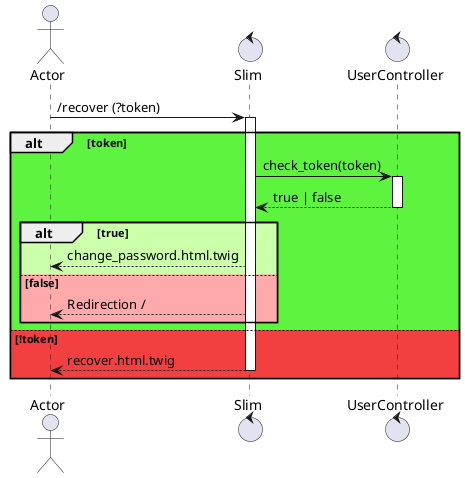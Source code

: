 @startuml GET
actor Actor as a
control Slim as s
control UserController as uc

a -> s : /recover (?token)
activate s
alt #5df33f token
s -> uc: check_token(token)
activate uc
uc --> s :true | false
deactivate uc
alt #ccffaa true
s --> a : change_password.html.twig
else #FFAAAA false
s --> a : Redirection /
end
else #f33f3f !token
s --> a : recover.html.twig
deactivate s
end
@enduml


@startuml POST
actor Actor as a
control Slim as s
control UserController as uc
database MySQL as db
control MailerController as mc

a -> s : /recover (mail)
activate s
s -> uc : recover_send_mail(mail)
activate uc
uc -> db :select mail where mail
activate db
db --> uc :?mail
deactivate db
alt  #5df33f mail
uc -> db :select token, mail, datetime where mail (table LostPassword)
activate db
db --> uc :?(token, mail, datetime)
deactivate db

alt  #ccffaa (token, mail, datetime)
uc -> uc :génère token
activate uc
uc -> db :update LostPassword token where mail
activate db
db --> uc
deactivate db
uc -> mc : Send_Reset_Mail(mail, token)
activate mc
mc --> uc :true | false
deactivate mc
deactivate uc

uc --> s :"Please check your email and click on the link to reset your password"


else #FFAAAA !(token, mail, datetime)
uc -> db :insert into LostPassword
activate db
db -->uc
deactivate db
end

else  #f33f3f !mail
uc --> s :"Mail not found in our database"
end

uc --> s
deactivate uc

s --> a :recover.html.twig (string)
deactivate s

@enduml